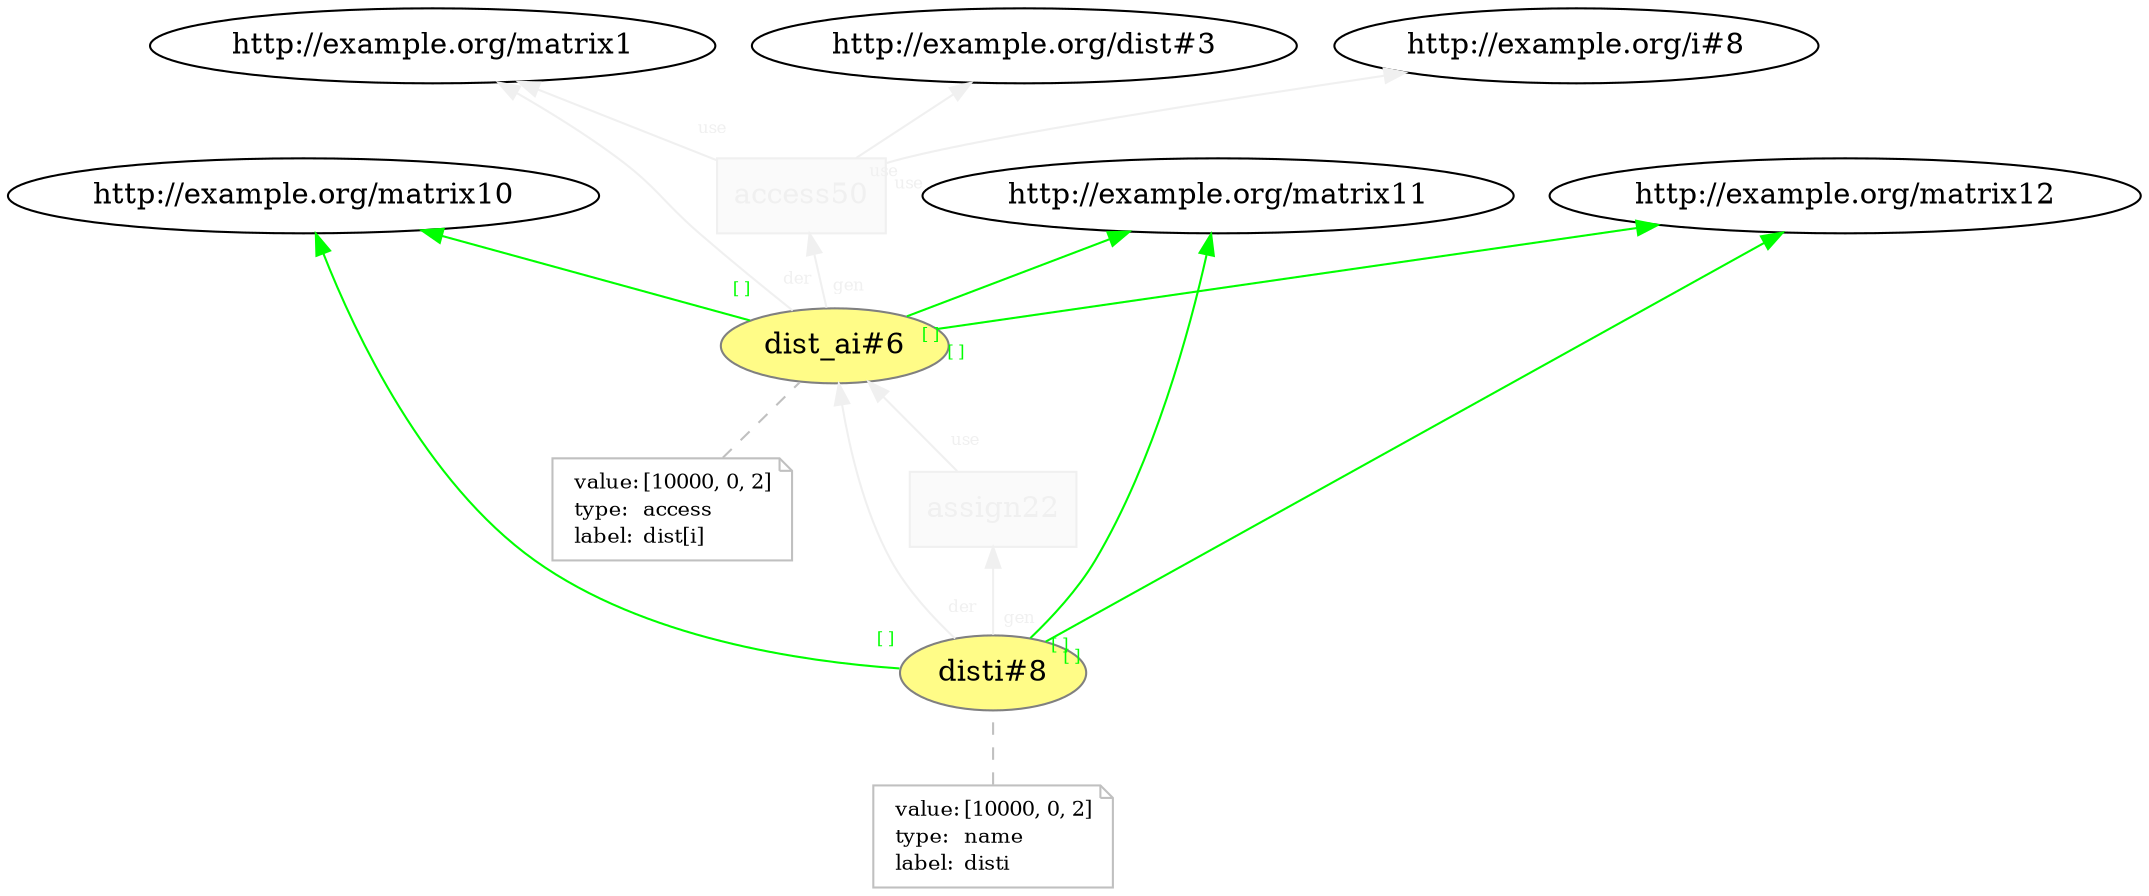 digraph "PROV" { size="16,12"; rankdir="BT";
"http://example.org/dist_ai#6" [fillcolor="#FFFC87",color="#808080",style="filled",label="dist_ai#6",URL="http://example.org/dist_ai#6"]
"-attrs0" [color="gray",shape="note",fontsize="10",fontcolor="black",label=<<TABLE cellpadding="0" border="0">
	<TR>
	    <TD align="left">value:</TD>
	    <TD align="left">[10000, 0, 2]</TD>
	</TR>
	<TR>
	    <TD align="left">type:</TD>
	    <TD align="left">access</TD>
	</TR>
	<TR>
	    <TD align="left">label:</TD>
	    <TD align="left">dist[i]</TD>
	</TR>
</TABLE>>]
"-attrs0" -> "http://example.org/dist_ai#6" [color="gray",style="dashed",arrowhead="none"]
"http://example.org/dist_ai#6" -> "http://example.org/matrix10" [labelfontsize="8",labeldistance="1.5",labelangle="60.0",rotation="20",taillabel="[ ]",specific="true",fontcolor="green",color="green"]
"http://example.org/dist_ai#6" -> "http://example.org/matrix11" [labelfontsize="8",labeldistance="1.5",labelangle="60.0",rotation="20",taillabel="[ ]",specific="true",fontcolor="green",color="green"]
"http://example.org/dist_ai#6" -> "http://example.org/matrix12" [labelfontsize="8",labeldistance="1.5",labelangle="60.0",rotation="20",taillabel="[ ]",specific="true",fontcolor="green",color="green"]
"http://example.org/access50" [fillcolor="#FAFAFA",color="#F0F0F0",shape="polygon",sides="4",style="filled",hide="true",fontcolor="#F0F0F0",label="access50",URL="http://example.org/access50"]
"http://example.org/access50" -> "http://example.org/matrix1" [labelfontsize="8",labeldistance="1.5",labelangle="60.0",rotation="20",taillabel="use",hide="true",fontcolor="#F0F0F0",color="#F0F0F0"]
"http://example.org/dist_ai#6" -> "http://example.org/matrix1" [labelfontsize="8",labeldistance="1.5",labelangle="60.0",rotation="20",taillabel="der",hide="true",fontcolor="#F0F0F0",color="#F0F0F0"]
"http://example.org/dist_ai#6" -> "http://example.org/access50" [labelfontsize="8",labeldistance="1.5",labelangle="60.0",rotation="20",taillabel="gen",hide="true",fontcolor="#F0F0F0",color="#F0F0F0"]
"http://example.org/access50" -> "http://example.org/dist#3" [labelfontsize="8",labeldistance="1.5",labelangle="60.0",rotation="20",taillabel="use",hide="true",fontcolor="#F0F0F0",color="#F0F0F0"]
"http://example.org/access50" -> "http://example.org/i#8" [labelfontsize="8",labeldistance="1.5",labelangle="60.0",rotation="20",taillabel="use",hide="true",fontcolor="#F0F0F0",color="#F0F0F0"]
"http://example.org/disti#8" [fillcolor="#FFFC87",color="#808080",style="filled",label="disti#8",URL="http://example.org/disti#8"]
"-attrs1" [color="gray",shape="note",fontsize="10",fontcolor="black",label=<<TABLE cellpadding="0" border="0">
	<TR>
	    <TD align="left">value:</TD>
	    <TD align="left">[10000, 0, 2]</TD>
	</TR>
	<TR>
	    <TD align="left">type:</TD>
	    <TD align="left">name</TD>
	</TR>
	<TR>
	    <TD align="left">label:</TD>
	    <TD align="left">disti</TD>
	</TR>
</TABLE>>]
"-attrs1" -> "http://example.org/disti#8" [color="gray",style="dashed",arrowhead="none"]
"http://example.org/disti#8" -> "http://example.org/matrix10" [labelfontsize="8",labeldistance="1.5",labelangle="60.0",rotation="20",taillabel="[ ]",specific="true",fontcolor="green",color="green"]
"http://example.org/disti#8" -> "http://example.org/matrix11" [labelfontsize="8",labeldistance="1.5",labelangle="60.0",rotation="20",taillabel="[ ]",specific="true",fontcolor="green",color="green"]
"http://example.org/disti#8" -> "http://example.org/matrix12" [labelfontsize="8",labeldistance="1.5",labelangle="60.0",rotation="20",taillabel="[ ]",specific="true",fontcolor="green",color="green"]
"http://example.org/assign22" [fillcolor="#FAFAFA",color="#F0F0F0",shape="polygon",sides="4",style="filled",hide="true",fontcolor="#F0F0F0",label="assign22",URL="http://example.org/assign22"]
"http://example.org/assign22" -> "http://example.org/dist_ai#6" [labelfontsize="8",labeldistance="1.5",labelangle="60.0",rotation="20",taillabel="use",hide="true",fontcolor="#F0F0F0",color="#F0F0F0"]
"http://example.org/disti#8" -> "http://example.org/dist_ai#6" [labelfontsize="8",labeldistance="1.5",labelangle="60.0",rotation="20",taillabel="der",hide="true",fontcolor="#F0F0F0",color="#F0F0F0"]
"http://example.org/disti#8" -> "http://example.org/assign22" [labelfontsize="8",labeldistance="1.5",labelangle="60.0",rotation="20",taillabel="gen",hide="true",fontcolor="#F0F0F0",color="#F0F0F0"]
}